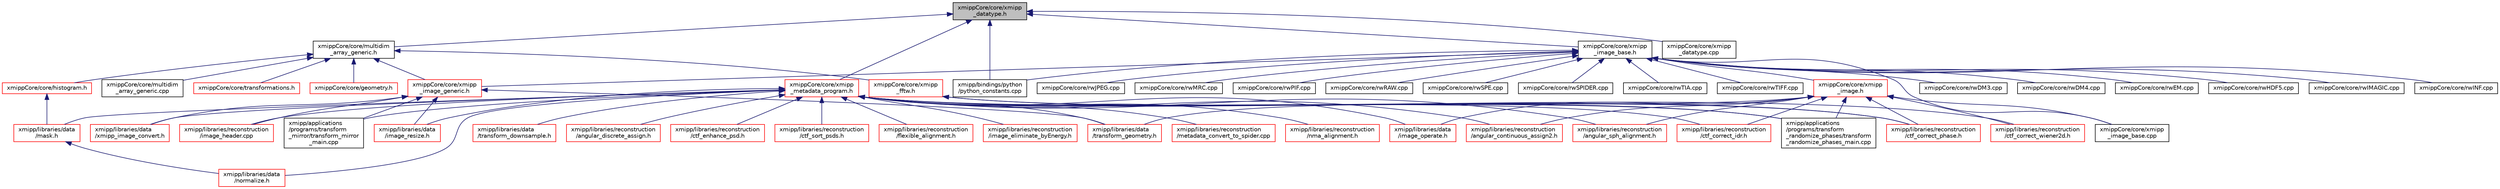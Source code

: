 digraph "xmippCore/core/xmipp_datatype.h"
{
  edge [fontname="Helvetica",fontsize="10",labelfontname="Helvetica",labelfontsize="10"];
  node [fontname="Helvetica",fontsize="10",shape=record];
  Node2 [label="xmippCore/core/xmipp\l_datatype.h",height=0.2,width=0.4,color="black", fillcolor="grey75", style="filled", fontcolor="black"];
  Node2 -> Node3 [dir="back",color="midnightblue",fontsize="10",style="solid",fontname="Helvetica"];
  Node3 [label="xmipp/bindings/python\l/python_constants.cpp",height=0.2,width=0.4,color="black", fillcolor="white", style="filled",URL="$python__constants_8cpp.html"];
  Node2 -> Node4 [dir="back",color="midnightblue",fontsize="10",style="solid",fontname="Helvetica"];
  Node4 [label="xmippCore/core/xmipp\l_image_base.h",height=0.2,width=0.4,color="black", fillcolor="white", style="filled",URL="$xmipp__image__base_8h.html"];
  Node4 -> Node3 [dir="back",color="midnightblue",fontsize="10",style="solid",fontname="Helvetica"];
  Node4 -> Node5 [dir="back",color="midnightblue",fontsize="10",style="solid",fontname="Helvetica"];
  Node5 [label="xmippCore/core/xmipp\l_image.h",height=0.2,width=0.4,color="red", fillcolor="white", style="filled",URL="$xmipp__image_8h.html"];
  Node5 -> Node14 [dir="back",color="midnightblue",fontsize="10",style="solid",fontname="Helvetica"];
  Node14 [label="xmipp/applications\l/programs/transform\l_randomize_phases/transform\l_randomize_phases_main.cpp",height=0.2,width=0.4,color="black", fillcolor="white", style="filled",URL="$transform__randomize__phases__main_8cpp.html"];
  Node5 -> Node394 [dir="back",color="midnightblue",fontsize="10",style="solid",fontname="Helvetica"];
  Node394 [label="xmipp/libraries/data\l/image_operate.h",height=0.2,width=0.4,color="red", fillcolor="white", style="filled",URL="$image__operate_8h.html"];
  Node5 -> Node403 [dir="back",color="midnightblue",fontsize="10",style="solid",fontname="Helvetica"];
  Node403 [label="xmipp/libraries/data\l/transform_geometry.h",height=0.2,width=0.4,color="red", fillcolor="white", style="filled",URL="$transform__geometry_8h.html"];
  Node5 -> Node287 [dir="back",color="midnightblue",fontsize="10",style="solid",fontname="Helvetica"];
  Node287 [label="xmipp/libraries/reconstruction\l/angular_continuous_assign2.h",height=0.2,width=0.4,color="red", fillcolor="white", style="filled",URL="$angular__continuous__assign2_8h.html"];
  Node5 -> Node291 [dir="back",color="midnightblue",fontsize="10",style="solid",fontname="Helvetica"];
  Node291 [label="xmipp/libraries/reconstruction\l/angular_sph_alignment.h",height=0.2,width=0.4,color="red", fillcolor="white", style="filled",URL="$angular__sph__alignment_8h.html"];
  Node5 -> Node295 [dir="back",color="midnightblue",fontsize="10",style="solid",fontname="Helvetica"];
  Node295 [label="xmipp/libraries/reconstruction\l/ctf_correct_idr.h",height=0.2,width=0.4,color="red", fillcolor="white", style="filled",URL="$ctf__correct__idr_8h.html"];
  Node5 -> Node437 [dir="back",color="midnightblue",fontsize="10",style="solid",fontname="Helvetica"];
  Node437 [label="xmipp/libraries/reconstruction\l/ctf_correct_phase.h",height=0.2,width=0.4,color="red", fillcolor="white", style="filled",URL="$ctf__correct__phase_8h.html"];
  Node5 -> Node349 [dir="back",color="midnightblue",fontsize="10",style="solid",fontname="Helvetica"];
  Node349 [label="xmipp/libraries/reconstruction\l/ctf_correct_wiener2d.h",height=0.2,width=0.4,color="red", fillcolor="white", style="filled",URL="$ctf__correct__wiener2d_8h.html"];
  Node5 -> Node574 [dir="back",color="midnightblue",fontsize="10",style="solid",fontname="Helvetica"];
  Node574 [label="xmippCore/core/xmipp\l_image_base.cpp",height=0.2,width=0.4,color="black", fillcolor="white", style="filled",URL="$xmipp__image__base_8cpp.html"];
  Node4 -> Node579 [dir="back",color="midnightblue",fontsize="10",style="solid",fontname="Helvetica"];
  Node579 [label="xmippCore/core/xmipp\l_image_generic.h",height=0.2,width=0.4,color="red", fillcolor="white", style="filled",URL="$xmipp__image__generic_8h.html"];
  Node579 -> Node580 [dir="back",color="midnightblue",fontsize="10",style="solid",fontname="Helvetica"];
  Node580 [label="xmipp/applications\l/programs/transform\l_mirror/transform_mirror\l_main.cpp",height=0.2,width=0.4,color="black", fillcolor="white", style="filled",URL="$transform__mirror__main_8cpp.html"];
  Node579 -> Node582 [dir="back",color="midnightblue",fontsize="10",style="solid",fontname="Helvetica"];
  Node582 [label="xmipp/libraries/data\l/image_resize.h",height=0.2,width=0.4,color="red", fillcolor="white", style="filled",URL="$image__resize_8h.html"];
  Node579 -> Node403 [dir="back",color="midnightblue",fontsize="10",style="solid",fontname="Helvetica"];
  Node579 -> Node587 [dir="back",color="midnightblue",fontsize="10",style="solid",fontname="Helvetica"];
  Node587 [label="xmipp/libraries/data\l/xmipp_image_convert.h",height=0.2,width=0.4,color="red", fillcolor="white", style="filled",URL="$xmipp__image__convert_8h.html"];
  Node579 -> Node590 [dir="back",color="midnightblue",fontsize="10",style="solid",fontname="Helvetica"];
  Node590 [label="xmipp/libraries/reconstruction\l/image_header.cpp",height=0.2,width=0.4,color="red", fillcolor="white", style="filled",URL="$image__header_8cpp.html"];
  Node4 -> Node595 [dir="back",color="midnightblue",fontsize="10",style="solid",fontname="Helvetica"];
  Node595 [label="xmippCore/core/rwDM3.cpp",height=0.2,width=0.4,color="black", fillcolor="white", style="filled",URL="$rwDM3_8cpp.html"];
  Node4 -> Node596 [dir="back",color="midnightblue",fontsize="10",style="solid",fontname="Helvetica"];
  Node596 [label="xmippCore/core/rwDM4.cpp",height=0.2,width=0.4,color="black", fillcolor="white", style="filled",URL="$rwDM4_8cpp.html"];
  Node4 -> Node597 [dir="back",color="midnightblue",fontsize="10",style="solid",fontname="Helvetica"];
  Node597 [label="xmippCore/core/rwEM.cpp",height=0.2,width=0.4,color="black", fillcolor="white", style="filled",URL="$rwEM_8cpp.html"];
  Node4 -> Node598 [dir="back",color="midnightblue",fontsize="10",style="solid",fontname="Helvetica"];
  Node598 [label="xmippCore/core/rwHDF5.cpp",height=0.2,width=0.4,color="black", fillcolor="white", style="filled",URL="$rwHDF5_8cpp.html"];
  Node4 -> Node599 [dir="back",color="midnightblue",fontsize="10",style="solid",fontname="Helvetica"];
  Node599 [label="xmippCore/core/rwIMAGIC.cpp",height=0.2,width=0.4,color="black", fillcolor="white", style="filled",URL="$rwIMAGIC_8cpp.html"];
  Node4 -> Node600 [dir="back",color="midnightblue",fontsize="10",style="solid",fontname="Helvetica"];
  Node600 [label="xmippCore/core/rwINF.cpp",height=0.2,width=0.4,color="black", fillcolor="white", style="filled",URL="$rwINF_8cpp.html"];
  Node4 -> Node601 [dir="back",color="midnightblue",fontsize="10",style="solid",fontname="Helvetica"];
  Node601 [label="xmippCore/core/rwJPEG.cpp",height=0.2,width=0.4,color="black", fillcolor="white", style="filled",URL="$rwJPEG_8cpp.html"];
  Node4 -> Node602 [dir="back",color="midnightblue",fontsize="10",style="solid",fontname="Helvetica"];
  Node602 [label="xmippCore/core/rwMRC.cpp",height=0.2,width=0.4,color="black", fillcolor="white", style="filled",URL="$rwMRC_8cpp.html"];
  Node4 -> Node603 [dir="back",color="midnightblue",fontsize="10",style="solid",fontname="Helvetica"];
  Node603 [label="xmippCore/core/rwPIF.cpp",height=0.2,width=0.4,color="black", fillcolor="white", style="filled",URL="$rwPIF_8cpp.html"];
  Node4 -> Node604 [dir="back",color="midnightblue",fontsize="10",style="solid",fontname="Helvetica"];
  Node604 [label="xmippCore/core/rwRAW.cpp",height=0.2,width=0.4,color="black", fillcolor="white", style="filled",URL="$rwRAW_8cpp.html"];
  Node4 -> Node605 [dir="back",color="midnightblue",fontsize="10",style="solid",fontname="Helvetica"];
  Node605 [label="xmippCore/core/rwSPE.cpp",height=0.2,width=0.4,color="black", fillcolor="white", style="filled",URL="$rwSPE_8cpp.html"];
  Node4 -> Node606 [dir="back",color="midnightblue",fontsize="10",style="solid",fontname="Helvetica"];
  Node606 [label="xmippCore/core/rwSPIDER.cpp",height=0.2,width=0.4,color="black", fillcolor="white", style="filled",URL="$rwSPIDER_8cpp.html"];
  Node4 -> Node607 [dir="back",color="midnightblue",fontsize="10",style="solid",fontname="Helvetica"];
  Node607 [label="xmippCore/core/rwTIA.cpp",height=0.2,width=0.4,color="black", fillcolor="white", style="filled",URL="$rwTIA_8cpp.html"];
  Node4 -> Node608 [dir="back",color="midnightblue",fontsize="10",style="solid",fontname="Helvetica"];
  Node608 [label="xmippCore/core/rwTIFF.cpp",height=0.2,width=0.4,color="black", fillcolor="white", style="filled",URL="$rwTIFF_8cpp.html"];
  Node4 -> Node574 [dir="back",color="midnightblue",fontsize="10",style="solid",fontname="Helvetica"];
  Node2 -> Node609 [dir="back",color="midnightblue",fontsize="10",style="solid",fontname="Helvetica"];
  Node609 [label="xmippCore/core/multidim\l_array_generic.h",height=0.2,width=0.4,color="black", fillcolor="white", style="filled",URL="$multidim__array__generic_8h.html"];
  Node609 -> Node579 [dir="back",color="midnightblue",fontsize="10",style="solid",fontname="Helvetica"];
  Node609 -> Node610 [dir="back",color="midnightblue",fontsize="10",style="solid",fontname="Helvetica"];
  Node610 [label="xmippCore/core/transformations.h",height=0.2,width=0.4,color="red", fillcolor="white", style="filled",URL="$transformations_8h.html"];
  Node609 -> Node653 [dir="back",color="midnightblue",fontsize="10",style="solid",fontname="Helvetica"];
  Node653 [label="xmippCore/core/geometry.h",height=0.2,width=0.4,color="red", fillcolor="white", style="filled",URL="$geometry_8h.html"];
  Node609 -> Node657 [dir="back",color="midnightblue",fontsize="10",style="solid",fontname="Helvetica"];
  Node657 [label="xmippCore/core/histogram.h",height=0.2,width=0.4,color="red", fillcolor="white", style="filled",URL="$histogram_8h.html"];
  Node657 -> Node61 [dir="back",color="midnightblue",fontsize="10",style="solid",fontname="Helvetica"];
  Node61 [label="xmipp/libraries/data\l/mask.h",height=0.2,width=0.4,color="red", fillcolor="white", style="filled",URL="$mask_8h.html"];
  Node61 -> Node71 [dir="back",color="midnightblue",fontsize="10",style="solid",fontname="Helvetica"];
  Node71 [label="xmipp/libraries/data\l/normalize.h",height=0.2,width=0.4,color="red", fillcolor="white", style="filled",URL="$normalize_8h.html"];
  Node609 -> Node666 [dir="back",color="midnightblue",fontsize="10",style="solid",fontname="Helvetica"];
  Node666 [label="xmippCore/core/xmipp\l_fftw.h",height=0.2,width=0.4,color="red", fillcolor="white", style="filled",URL="$xmipp__fftw_8h.html"];
  Node666 -> Node14 [dir="back",color="midnightblue",fontsize="10",style="solid",fontname="Helvetica"];
  Node666 -> Node437 [dir="back",color="midnightblue",fontsize="10",style="solid",fontname="Helvetica"];
  Node609 -> Node677 [dir="back",color="midnightblue",fontsize="10",style="solid",fontname="Helvetica"];
  Node677 [label="xmippCore/core/multidim\l_array_generic.cpp",height=0.2,width=0.4,color="black", fillcolor="white", style="filled",URL="$multidim__array__generic_8cpp.html"];
  Node2 -> Node678 [dir="back",color="midnightblue",fontsize="10",style="solid",fontname="Helvetica"];
  Node678 [label="xmippCore/core/xmipp\l_datatype.cpp",height=0.2,width=0.4,color="black", fillcolor="white", style="filled",URL="$xmipp__datatype_8cpp.html"];
  Node2 -> Node679 [dir="back",color="midnightblue",fontsize="10",style="solid",fontname="Helvetica"];
  Node679 [label="xmippCore/core/xmipp\l_metadata_program.h",height=0.2,width=0.4,color="red", fillcolor="white", style="filled",URL="$xmipp__metadata__program_8h.html"];
  Node679 -> Node580 [dir="back",color="midnightblue",fontsize="10",style="solid",fontname="Helvetica"];
  Node679 -> Node14 [dir="back",color="midnightblue",fontsize="10",style="solid",fontname="Helvetica"];
  Node679 -> Node61 [dir="back",color="midnightblue",fontsize="10",style="solid",fontname="Helvetica"];
  Node679 -> Node394 [dir="back",color="midnightblue",fontsize="10",style="solid",fontname="Helvetica"];
  Node679 -> Node582 [dir="back",color="midnightblue",fontsize="10",style="solid",fontname="Helvetica"];
  Node679 -> Node71 [dir="back",color="midnightblue",fontsize="10",style="solid",fontname="Helvetica"];
  Node679 -> Node680 [dir="back",color="midnightblue",fontsize="10",style="solid",fontname="Helvetica"];
  Node680 [label="xmipp/libraries/data\l/transform_downsample.h",height=0.2,width=0.4,color="red", fillcolor="white", style="filled",URL="$transform__downsample_8h.html"];
  Node679 -> Node403 [dir="back",color="midnightblue",fontsize="10",style="solid",fontname="Helvetica"];
  Node679 -> Node587 [dir="back",color="midnightblue",fontsize="10",style="solid",fontname="Helvetica"];
  Node679 -> Node287 [dir="back",color="midnightblue",fontsize="10",style="solid",fontname="Helvetica"];
  Node679 -> Node640 [dir="back",color="midnightblue",fontsize="10",style="solid",fontname="Helvetica"];
  Node640 [label="xmipp/libraries/reconstruction\l/angular_discrete_assign.h",height=0.2,width=0.4,color="red", fillcolor="white", style="filled",URL="$angular__discrete__assign_8h.html"];
  Node679 -> Node291 [dir="back",color="midnightblue",fontsize="10",style="solid",fontname="Helvetica"];
  Node679 -> Node295 [dir="back",color="midnightblue",fontsize="10",style="solid",fontname="Helvetica"];
  Node679 -> Node437 [dir="back",color="midnightblue",fontsize="10",style="solid",fontname="Helvetica"];
  Node679 -> Node349 [dir="back",color="midnightblue",fontsize="10",style="solid",fontname="Helvetica"];
  Node679 -> Node682 [dir="back",color="midnightblue",fontsize="10",style="solid",fontname="Helvetica"];
  Node682 [label="xmipp/libraries/reconstruction\l/ctf_enhance_psd.h",height=0.2,width=0.4,color="red", fillcolor="white", style="filled",URL="$ctf__enhance__psd_8h.html"];
  Node679 -> Node685 [dir="back",color="midnightblue",fontsize="10",style="solid",fontname="Helvetica"];
  Node685 [label="xmipp/libraries/reconstruction\l/ctf_sort_psds.h",height=0.2,width=0.4,color="red", fillcolor="white", style="filled",URL="$ctf__sort__psds_8h.html"];
  Node679 -> Node688 [dir="back",color="midnightblue",fontsize="10",style="solid",fontname="Helvetica"];
  Node688 [label="xmipp/libraries/reconstruction\l/flexible_alignment.h",height=0.2,width=0.4,color="red", fillcolor="white", style="filled",URL="$flexible__alignment_8h.html"];
  Node679 -> Node690 [dir="back",color="midnightblue",fontsize="10",style="solid",fontname="Helvetica"];
  Node690 [label="xmipp/libraries/reconstruction\l/image_eliminate_byEnergy.h",height=0.2,width=0.4,color="red", fillcolor="white", style="filled",URL="$image__eliminate__byEnergy_8h.html"];
  Node679 -> Node590 [dir="back",color="midnightblue",fontsize="10",style="solid",fontname="Helvetica"];
  Node679 -> Node418 [dir="back",color="midnightblue",fontsize="10",style="solid",fontname="Helvetica"];
  Node418 [label="xmipp/libraries/reconstruction\l/metadata_convert_to_spider.cpp",height=0.2,width=0.4,color="red", fillcolor="white", style="filled",URL="$metadata__convert__to__spider_8cpp.html"];
  Node679 -> Node693 [dir="back",color="midnightblue",fontsize="10",style="solid",fontname="Helvetica"];
  Node693 [label="xmipp/libraries/reconstruction\l/nma_alignment.h",height=0.2,width=0.4,color="red", fillcolor="white", style="filled",URL="$nma__alignment_8h.html"];
}
